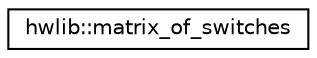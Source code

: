 digraph "Graphical Class Hierarchy"
{
  edge [fontname="Helvetica",fontsize="10",labelfontname="Helvetica",labelfontsize="10"];
  node [fontname="Helvetica",fontsize="10",shape=record];
  rankdir="LR";
  Node0 [label="hwlib::matrix_of_switches",height=0.2,width=0.4,color="black", fillcolor="white", style="filled",URL="$classhwlib_1_1matrix__of__switches.html",tooltip="matrix of switches (keypad) interface "];
}
